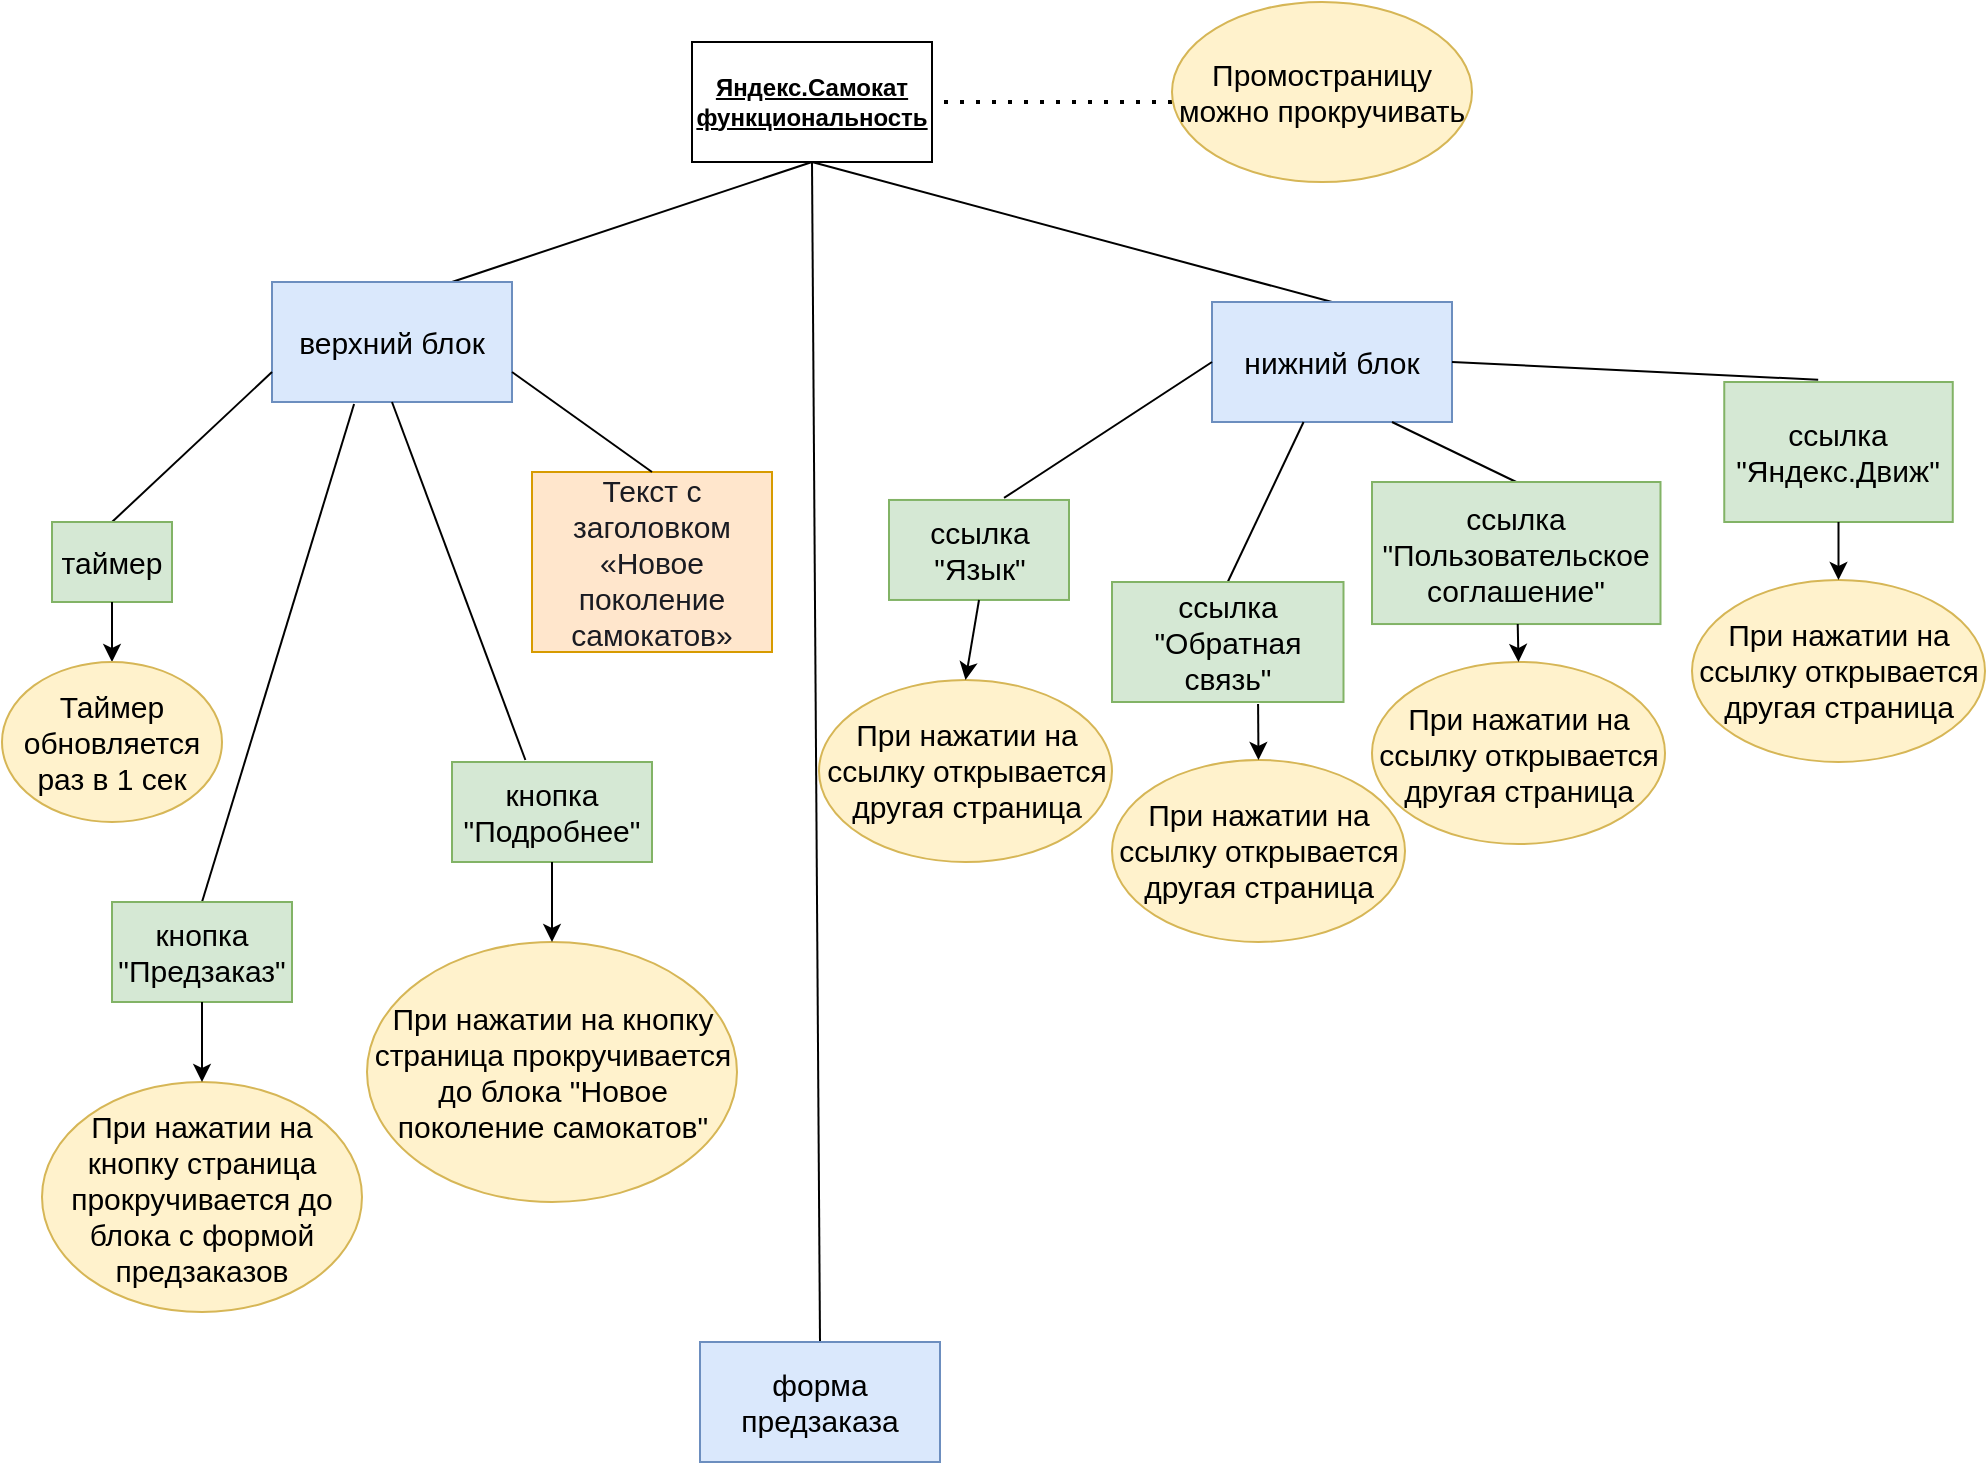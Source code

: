 <mxfile version="20.0.0" type="github">
  <diagram id="-Uujg_Ffi6TUCVT98OSL" name="Страница 1">
    <mxGraphModel dx="1422" dy="737" grid="1" gridSize="10" guides="1" tooltips="1" connect="1" arrows="1" fold="1" page="1" pageScale="1" pageWidth="827" pageHeight="1169" math="0" shadow="0">
      <root>
        <mxCell id="0" />
        <mxCell id="1" parent="0" />
        <mxCell id="FvEpNa8UJhca3g7F95mD-1" value="&lt;b&gt;&lt;u&gt;Яндекс.Самокат функциональность&lt;/u&gt;&lt;/b&gt;" style="rounded=0;whiteSpace=wrap;html=1;" vertex="1" parent="1">
          <mxGeometry x="350" y="30" width="120" height="60" as="geometry" />
        </mxCell>
        <mxCell id="FvEpNa8UJhca3g7F95mD-2" value="" style="endArrow=none;html=1;rounded=0;fontFamily=Helvetica;fontSize=15;exitX=0.5;exitY=1;exitDx=0;exitDy=0;entryX=0.5;entryY=0;entryDx=0;entryDy=0;" edge="1" parent="1" source="FvEpNa8UJhca3g7F95mD-1" target="FvEpNa8UJhca3g7F95mD-6">
          <mxGeometry width="50" height="50" relative="1" as="geometry">
            <mxPoint x="390" y="330" as="sourcePoint" />
            <mxPoint x="410" y="160" as="targetPoint" />
          </mxGeometry>
        </mxCell>
        <mxCell id="FvEpNa8UJhca3g7F95mD-3" value="" style="endArrow=none;html=1;rounded=0;fontFamily=Helvetica;fontSize=15;entryX=0.75;entryY=0;entryDx=0;entryDy=0;" edge="1" parent="1" target="FvEpNa8UJhca3g7F95mD-5">
          <mxGeometry width="50" height="50" relative="1" as="geometry">
            <mxPoint x="410" y="90" as="sourcePoint" />
            <mxPoint x="120" y="160" as="targetPoint" />
          </mxGeometry>
        </mxCell>
        <mxCell id="FvEpNa8UJhca3g7F95mD-4" value="" style="endArrow=none;html=1;rounded=0;fontFamily=Helvetica;fontSize=15;" edge="1" parent="1">
          <mxGeometry width="50" height="50" relative="1" as="geometry">
            <mxPoint x="410" y="90" as="sourcePoint" />
            <mxPoint x="670" y="160" as="targetPoint" />
          </mxGeometry>
        </mxCell>
        <mxCell id="FvEpNa8UJhca3g7F95mD-5" value="верхний блок" style="rounded=0;whiteSpace=wrap;html=1;fontFamily=Helvetica;fontSize=15;fillColor=#dae8fc;strokeColor=#6c8ebf;" vertex="1" parent="1">
          <mxGeometry x="140" y="150" width="120" height="60" as="geometry" />
        </mxCell>
        <mxCell id="FvEpNa8UJhca3g7F95mD-6" value="форма предзаказа" style="rounded=0;whiteSpace=wrap;html=1;fontFamily=Helvetica;fontSize=15;fillColor=#dae8fc;strokeColor=#6c8ebf;" vertex="1" parent="1">
          <mxGeometry x="354" y="680" width="120" height="60" as="geometry" />
        </mxCell>
        <mxCell id="FvEpNa8UJhca3g7F95mD-7" value="нижний блок" style="rounded=0;whiteSpace=wrap;html=1;fontFamily=Helvetica;fontSize=15;fillColor=#dae8fc;strokeColor=#6c8ebf;" vertex="1" parent="1">
          <mxGeometry x="610" y="160" width="120" height="60" as="geometry" />
        </mxCell>
        <mxCell id="FvEpNa8UJhca3g7F95mD-8" value="" style="endArrow=none;html=1;rounded=0;fontFamily=Helvetica;fontSize=15;entryX=0;entryY=0.75;entryDx=0;entryDy=0;exitX=0.5;exitY=0;exitDx=0;exitDy=0;" edge="1" parent="1" source="FvEpNa8UJhca3g7F95mD-11" target="FvEpNa8UJhca3g7F95mD-5">
          <mxGeometry width="50" height="50" relative="1" as="geometry">
            <mxPoint x="70" y="270" as="sourcePoint" />
            <mxPoint x="120" y="220" as="targetPoint" />
          </mxGeometry>
        </mxCell>
        <mxCell id="FvEpNa8UJhca3g7F95mD-11" value="таймер" style="rounded=0;whiteSpace=wrap;html=1;fontFamily=Helvetica;fontSize=15;fillColor=#d5e8d4;strokeColor=#82b366;" vertex="1" parent="1">
          <mxGeometry x="30" y="270" width="60" height="40" as="geometry" />
        </mxCell>
        <mxCell id="FvEpNa8UJhca3g7F95mD-12" value="" style="endArrow=none;html=1;rounded=0;fontFamily=Helvetica;fontSize=15;entryX=0.342;entryY=1.017;entryDx=0;entryDy=0;exitX=0.5;exitY=0;exitDx=0;exitDy=0;entryPerimeter=0;" edge="1" parent="1" source="FvEpNa8UJhca3g7F95mD-13" target="FvEpNa8UJhca3g7F95mD-5">
          <mxGeometry width="50" height="50" relative="1" as="geometry">
            <mxPoint x="138" y="330" as="sourcePoint" />
            <mxPoint x="160" y="270" as="targetPoint" />
          </mxGeometry>
        </mxCell>
        <mxCell id="FvEpNa8UJhca3g7F95mD-13" value="кнопка &quot;Предзаказ&quot;" style="rounded=0;whiteSpace=wrap;html=1;fontFamily=Helvetica;fontSize=15;fillColor=#d5e8d4;strokeColor=#82b366;" vertex="1" parent="1">
          <mxGeometry x="60" y="460" width="90" height="50" as="geometry" />
        </mxCell>
        <mxCell id="FvEpNa8UJhca3g7F95mD-14" value="" style="endArrow=none;html=1;rounded=0;fontFamily=Helvetica;fontSize=15;entryX=0.5;entryY=1;entryDx=0;entryDy=0;exitX=0.367;exitY=-0.02;exitDx=0;exitDy=0;exitPerimeter=0;" edge="1" parent="1" source="FvEpNa8UJhca3g7F95mD-15" target="FvEpNa8UJhca3g7F95mD-5">
          <mxGeometry width="50" height="50" relative="1" as="geometry">
            <mxPoint x="240" y="321.02" as="sourcePoint" />
            <mxPoint x="268" y="220" as="targetPoint" />
          </mxGeometry>
        </mxCell>
        <mxCell id="FvEpNa8UJhca3g7F95mD-15" value="кнопка &quot;Подробнее&quot;" style="rounded=0;whiteSpace=wrap;html=1;fontFamily=Helvetica;fontSize=15;fillColor=#d5e8d4;strokeColor=#82b366;" vertex="1" parent="1">
          <mxGeometry x="230" y="390" width="100" height="50" as="geometry" />
        </mxCell>
        <mxCell id="FvEpNa8UJhca3g7F95mD-19" value="" style="endArrow=classic;html=1;rounded=0;fontFamily=Helvetica;fontSize=15;exitX=0.5;exitY=1;exitDx=0;exitDy=0;entryX=0.5;entryY=0;entryDx=0;entryDy=0;" edge="1" parent="1" source="FvEpNa8UJhca3g7F95mD-11" target="FvEpNa8UJhca3g7F95mD-21">
          <mxGeometry width="50" height="50" relative="1" as="geometry">
            <mxPoint x="90" y="500" as="sourcePoint" />
            <mxPoint x="40" y="390" as="targetPoint" />
          </mxGeometry>
        </mxCell>
        <mxCell id="FvEpNa8UJhca3g7F95mD-21" value="Таймер обновляется раз в 1 сек" style="ellipse;whiteSpace=wrap;html=1;fontFamily=Helvetica;fontSize=15;fillColor=#fff2cc;strokeColor=#d6b656;" vertex="1" parent="1">
          <mxGeometry x="5" y="340" width="110" height="80" as="geometry" />
        </mxCell>
        <mxCell id="FvEpNa8UJhca3g7F95mD-22" value="&lt;span style=&quot;color: rgb(26, 27, 34); text-align: start;&quot;&gt;&lt;font style=&quot;font-size: 15px;&quot;&gt;Текст с заголовком «Новое поколение самокатов»&lt;/font&gt;&lt;/span&gt;" style="rounded=0;whiteSpace=wrap;html=1;fontFamily=Helvetica;fontSize=15;fillColor=#ffe6cc;strokeColor=#d79b00;" vertex="1" parent="1">
          <mxGeometry x="270" y="245" width="120" height="90" as="geometry" />
        </mxCell>
        <mxCell id="FvEpNa8UJhca3g7F95mD-24" value="" style="endArrow=none;html=1;rounded=0;fontFamily=Helvetica;fontSize=15;exitX=1;exitY=0.75;exitDx=0;exitDy=0;entryX=0.5;entryY=0;entryDx=0;entryDy=0;" edge="1" parent="1" source="FvEpNa8UJhca3g7F95mD-5" target="FvEpNa8UJhca3g7F95mD-22">
          <mxGeometry width="50" height="50" relative="1" as="geometry">
            <mxPoint x="310" y="230" as="sourcePoint" />
            <mxPoint x="360" y="180" as="targetPoint" />
          </mxGeometry>
        </mxCell>
        <mxCell id="FvEpNa8UJhca3g7F95mD-25" value="При нажатии на кнопку страница прокручивается до блока с формой предзаказов" style="ellipse;whiteSpace=wrap;html=1;fontFamily=Helvetica;fontSize=15;fillColor=#fff2cc;strokeColor=#d6b656;" vertex="1" parent="1">
          <mxGeometry x="25" y="550" width="160" height="115" as="geometry" />
        </mxCell>
        <mxCell id="FvEpNa8UJhca3g7F95mD-26" value="" style="endArrow=classic;html=1;rounded=0;fontFamily=Helvetica;fontSize=15;exitX=0.5;exitY=1;exitDx=0;exitDy=0;entryX=0.5;entryY=0;entryDx=0;entryDy=0;" edge="1" parent="1" source="FvEpNa8UJhca3g7F95mD-13" target="FvEpNa8UJhca3g7F95mD-25">
          <mxGeometry width="50" height="50" relative="1" as="geometry">
            <mxPoint x="120" y="540" as="sourcePoint" />
            <mxPoint x="180" y="530" as="targetPoint" />
          </mxGeometry>
        </mxCell>
        <mxCell id="FvEpNa8UJhca3g7F95mD-28" value="При нажатии на кнопку страница прокручивается до блока &quot;Новое поколение самокатов&quot;" style="ellipse;whiteSpace=wrap;html=1;fontFamily=Helvetica;fontSize=15;fillColor=#fff2cc;strokeColor=#d6b656;" vertex="1" parent="1">
          <mxGeometry x="187.5" y="480" width="185" height="130" as="geometry" />
        </mxCell>
        <mxCell id="FvEpNa8UJhca3g7F95mD-29" value="" style="endArrow=classic;html=1;rounded=0;fontFamily=Helvetica;fontSize=15;entryX=0.5;entryY=0;entryDx=0;entryDy=0;exitX=0.5;exitY=1;exitDx=0;exitDy=0;" edge="1" parent="1" source="FvEpNa8UJhca3g7F95mD-15" target="FvEpNa8UJhca3g7F95mD-28">
          <mxGeometry width="50" height="50" relative="1" as="geometry">
            <mxPoint x="160" y="440" as="sourcePoint" />
            <mxPoint x="210" y="390" as="targetPoint" />
          </mxGeometry>
        </mxCell>
        <mxCell id="FvEpNa8UJhca3g7F95mD-30" value="" style="endArrow=none;dashed=1;html=1;dashPattern=1 3;strokeWidth=2;rounded=0;fontFamily=Helvetica;fontSize=15;entryX=1;entryY=0.5;entryDx=0;entryDy=0;" edge="1" parent="1" target="FvEpNa8UJhca3g7F95mD-1">
          <mxGeometry width="50" height="50" relative="1" as="geometry">
            <mxPoint x="590" y="60" as="sourcePoint" />
            <mxPoint x="440" y="180" as="targetPoint" />
          </mxGeometry>
        </mxCell>
        <mxCell id="FvEpNa8UJhca3g7F95mD-32" value="Промостраницу можно прокручивать" style="ellipse;whiteSpace=wrap;html=1;labelBackgroundColor=none;fontFamily=Helvetica;fontSize=15;fillColor=#fff2cc;strokeColor=#d6b656;" vertex="1" parent="1">
          <mxGeometry x="590" y="10" width="150" height="90" as="geometry" />
        </mxCell>
        <mxCell id="FvEpNa8UJhca3g7F95mD-46" value="" style="endArrow=none;html=1;rounded=0;fontFamily=Helvetica;fontSize=15;entryX=0;entryY=0.5;entryDx=0;entryDy=0;exitX=0.639;exitY=-0.02;exitDx=0;exitDy=0;exitPerimeter=0;" edge="1" parent="1" source="FvEpNa8UJhca3g7F95mD-47" target="FvEpNa8UJhca3g7F95mD-7">
          <mxGeometry width="50" height="50" relative="1" as="geometry">
            <mxPoint x="526.5" y="128.98" as="sourcePoint" />
            <mxPoint x="569.54" y="10.0" as="targetPoint" />
          </mxGeometry>
        </mxCell>
        <mxCell id="FvEpNa8UJhca3g7F95mD-47" value="ссылка &quot;Язык&quot;" style="rounded=0;whiteSpace=wrap;html=1;fontFamily=Helvetica;fontSize=15;fillColor=#d5e8d4;strokeColor=#82b366;" vertex="1" parent="1">
          <mxGeometry x="448.5" y="258.98" width="90" height="50" as="geometry" />
        </mxCell>
        <mxCell id="FvEpNa8UJhca3g7F95mD-48" value="При нажатии на ссылку открывается другая страница" style="ellipse;whiteSpace=wrap;html=1;fontFamily=Helvetica;fontSize=15;fillColor=#fff2cc;strokeColor=#d6b656;" vertex="1" parent="1">
          <mxGeometry x="413.5" y="348.98" width="146.5" height="91.02" as="geometry" />
        </mxCell>
        <mxCell id="FvEpNa8UJhca3g7F95mD-49" value="" style="endArrow=classic;html=1;rounded=0;fontFamily=Helvetica;fontSize=15;exitX=0.5;exitY=1;exitDx=0;exitDy=0;entryX=0.5;entryY=0;entryDx=0;entryDy=0;" edge="1" parent="1" source="FvEpNa8UJhca3g7F95mD-47" target="FvEpNa8UJhca3g7F95mD-48">
          <mxGeometry width="50" height="50" relative="1" as="geometry">
            <mxPoint x="508.5" y="338.98" as="sourcePoint" />
            <mxPoint x="568.5" y="328.98" as="targetPoint" />
          </mxGeometry>
        </mxCell>
        <mxCell id="FvEpNa8UJhca3g7F95mD-50" value="" style="endArrow=none;html=1;rounded=0;fontFamily=Helvetica;fontSize=15;exitX=0.5;exitY=0;exitDx=0;exitDy=0;" edge="1" parent="1" source="FvEpNa8UJhca3g7F95mD-51" target="FvEpNa8UJhca3g7F95mD-7">
          <mxGeometry width="50" height="50" relative="1" as="geometry">
            <mxPoint x="633" y="193.98" as="sourcePoint" />
            <mxPoint x="716.5" y="255" as="targetPoint" />
          </mxGeometry>
        </mxCell>
        <mxCell id="FvEpNa8UJhca3g7F95mD-51" value="ссылка &quot;Обратная связь&quot;" style="rounded=0;whiteSpace=wrap;html=1;fontFamily=Helvetica;fontSize=15;fillColor=#d5e8d4;strokeColor=#82b366;" vertex="1" parent="1">
          <mxGeometry x="560" y="300" width="115.75" height="60" as="geometry" />
        </mxCell>
        <mxCell id="FvEpNa8UJhca3g7F95mD-52" value="При нажатии на ссылку открывается другая страница" style="ellipse;whiteSpace=wrap;html=1;fontFamily=Helvetica;fontSize=15;fillColor=#fff2cc;strokeColor=#d6b656;" vertex="1" parent="1">
          <mxGeometry x="560" y="388.98" width="146.5" height="91.02" as="geometry" />
        </mxCell>
        <mxCell id="FvEpNa8UJhca3g7F95mD-53" value="" style="endArrow=classic;html=1;rounded=0;fontFamily=Helvetica;fontSize=15;exitX=0.631;exitY=1.017;exitDx=0;exitDy=0;entryX=0.5;entryY=0;entryDx=0;entryDy=0;exitPerimeter=0;" edge="1" parent="1" source="FvEpNa8UJhca3g7F95mD-51" target="FvEpNa8UJhca3g7F95mD-52">
          <mxGeometry width="50" height="50" relative="1" as="geometry">
            <mxPoint x="615" y="403.98" as="sourcePoint" />
            <mxPoint x="675" y="393.98" as="targetPoint" />
          </mxGeometry>
        </mxCell>
        <mxCell id="FvEpNa8UJhca3g7F95mD-55" value="" style="endArrow=none;html=1;rounded=0;fontFamily=Helvetica;fontSize=15;exitX=0.411;exitY=-0.016;exitDx=0;exitDy=0;exitPerimeter=0;entryX=1;entryY=0.5;entryDx=0;entryDy=0;" edge="1" parent="1" source="FvEpNa8UJhca3g7F95mD-56" target="FvEpNa8UJhca3g7F95mD-7">
          <mxGeometry width="50" height="50" relative="1" as="geometry">
            <mxPoint x="910.75" y="123.98" as="sourcePoint" />
            <mxPoint x="710" y="170" as="targetPoint" />
          </mxGeometry>
        </mxCell>
        <mxCell id="FvEpNa8UJhca3g7F95mD-56" value="ссылка &quot;Яндекс.Движ&quot;" style="rounded=0;whiteSpace=wrap;html=1;fontFamily=Helvetica;fontSize=15;fillColor=#d5e8d4;strokeColor=#82b366;" vertex="1" parent="1">
          <mxGeometry x="866.13" y="200" width="114.25" height="70" as="geometry" />
        </mxCell>
        <mxCell id="FvEpNa8UJhca3g7F95mD-57" value="При нажатии на ссылку открывается другая страница" style="ellipse;whiteSpace=wrap;html=1;fontFamily=Helvetica;fontSize=15;fillColor=#fff2cc;strokeColor=#d6b656;" vertex="1" parent="1">
          <mxGeometry x="850" y="298.98" width="146.5" height="91.02" as="geometry" />
        </mxCell>
        <mxCell id="FvEpNa8UJhca3g7F95mD-58" value="" style="endArrow=classic;html=1;rounded=0;fontFamily=Helvetica;fontSize=15;exitX=0.5;exitY=1;exitDx=0;exitDy=0;entryX=0.5;entryY=0;entryDx=0;entryDy=0;" edge="1" parent="1" source="FvEpNa8UJhca3g7F95mD-56" target="FvEpNa8UJhca3g7F95mD-57">
          <mxGeometry width="50" height="50" relative="1" as="geometry">
            <mxPoint x="892.75" y="333.98" as="sourcePoint" />
            <mxPoint x="952.75" y="323.98" as="targetPoint" />
          </mxGeometry>
        </mxCell>
        <mxCell id="FvEpNa8UJhca3g7F95mD-59" value="" style="endArrow=none;html=1;rounded=0;fontFamily=Helvetica;fontSize=15;exitX=0.5;exitY=0;exitDx=0;exitDy=0;entryX=0.75;entryY=1;entryDx=0;entryDy=0;" edge="1" parent="1" source="FvEpNa8UJhca3g7F95mD-60" target="FvEpNa8UJhca3g7F95mD-7">
          <mxGeometry width="50" height="50" relative="1" as="geometry">
            <mxPoint x="791.5" y="153.98" as="sourcePoint" />
            <mxPoint x="820.628" y="180" as="targetPoint" />
          </mxGeometry>
        </mxCell>
        <mxCell id="FvEpNa8UJhca3g7F95mD-60" value="ссылка &quot;Пользовательское соглашение&quot;" style="rounded=0;whiteSpace=wrap;html=1;fontFamily=Helvetica;fontSize=15;fillColor=#d5e8d4;strokeColor=#82b366;" vertex="1" parent="1">
          <mxGeometry x="690" y="250" width="144.25" height="71.02" as="geometry" />
        </mxCell>
        <mxCell id="FvEpNa8UJhca3g7F95mD-61" value="При нажатии на ссылку открывается другая страница" style="ellipse;whiteSpace=wrap;html=1;fontFamily=Helvetica;fontSize=15;fillColor=#fff2cc;strokeColor=#d6b656;" vertex="1" parent="1">
          <mxGeometry x="690" y="340" width="146.5" height="91.02" as="geometry" />
        </mxCell>
        <mxCell id="FvEpNa8UJhca3g7F95mD-62" value="" style="endArrow=classic;html=1;rounded=0;fontFamily=Helvetica;fontSize=15;entryX=0.5;entryY=0;entryDx=0;entryDy=0;" edge="1" parent="1" source="FvEpNa8UJhca3g7F95mD-60" target="FvEpNa8UJhca3g7F95mD-61">
          <mxGeometry width="50" height="50" relative="1" as="geometry">
            <mxPoint x="770" y="330" as="sourcePoint" />
            <mxPoint x="833.5" y="353.98" as="targetPoint" />
          </mxGeometry>
        </mxCell>
      </root>
    </mxGraphModel>
  </diagram>
</mxfile>
